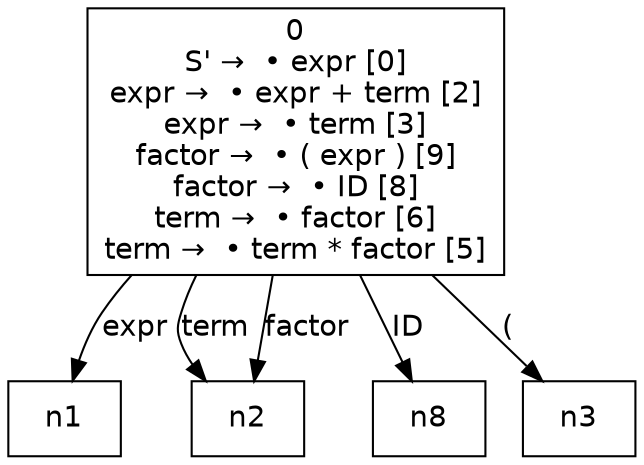 digraph d{
node [fontname=Helvetica,shape=box];
edge [fontname=Helvetica];
n0 [label=<0<br />S' →  • expr [0]<br />expr →  • expr + term [2]<br />expr →  • term [3]<br />factor →  • ( expr ) [9]<br />factor →  • ID [8]<br />term →  • factor [6]<br />term →  • term * factor [5]>];
n0 -> n1 [label="expr"];
n0 -> n2 [label="term"];
n0 -> n2 [label="factor"];
n0 -> n8 [label="ID"];
n0 -> n3 [label="("];
}